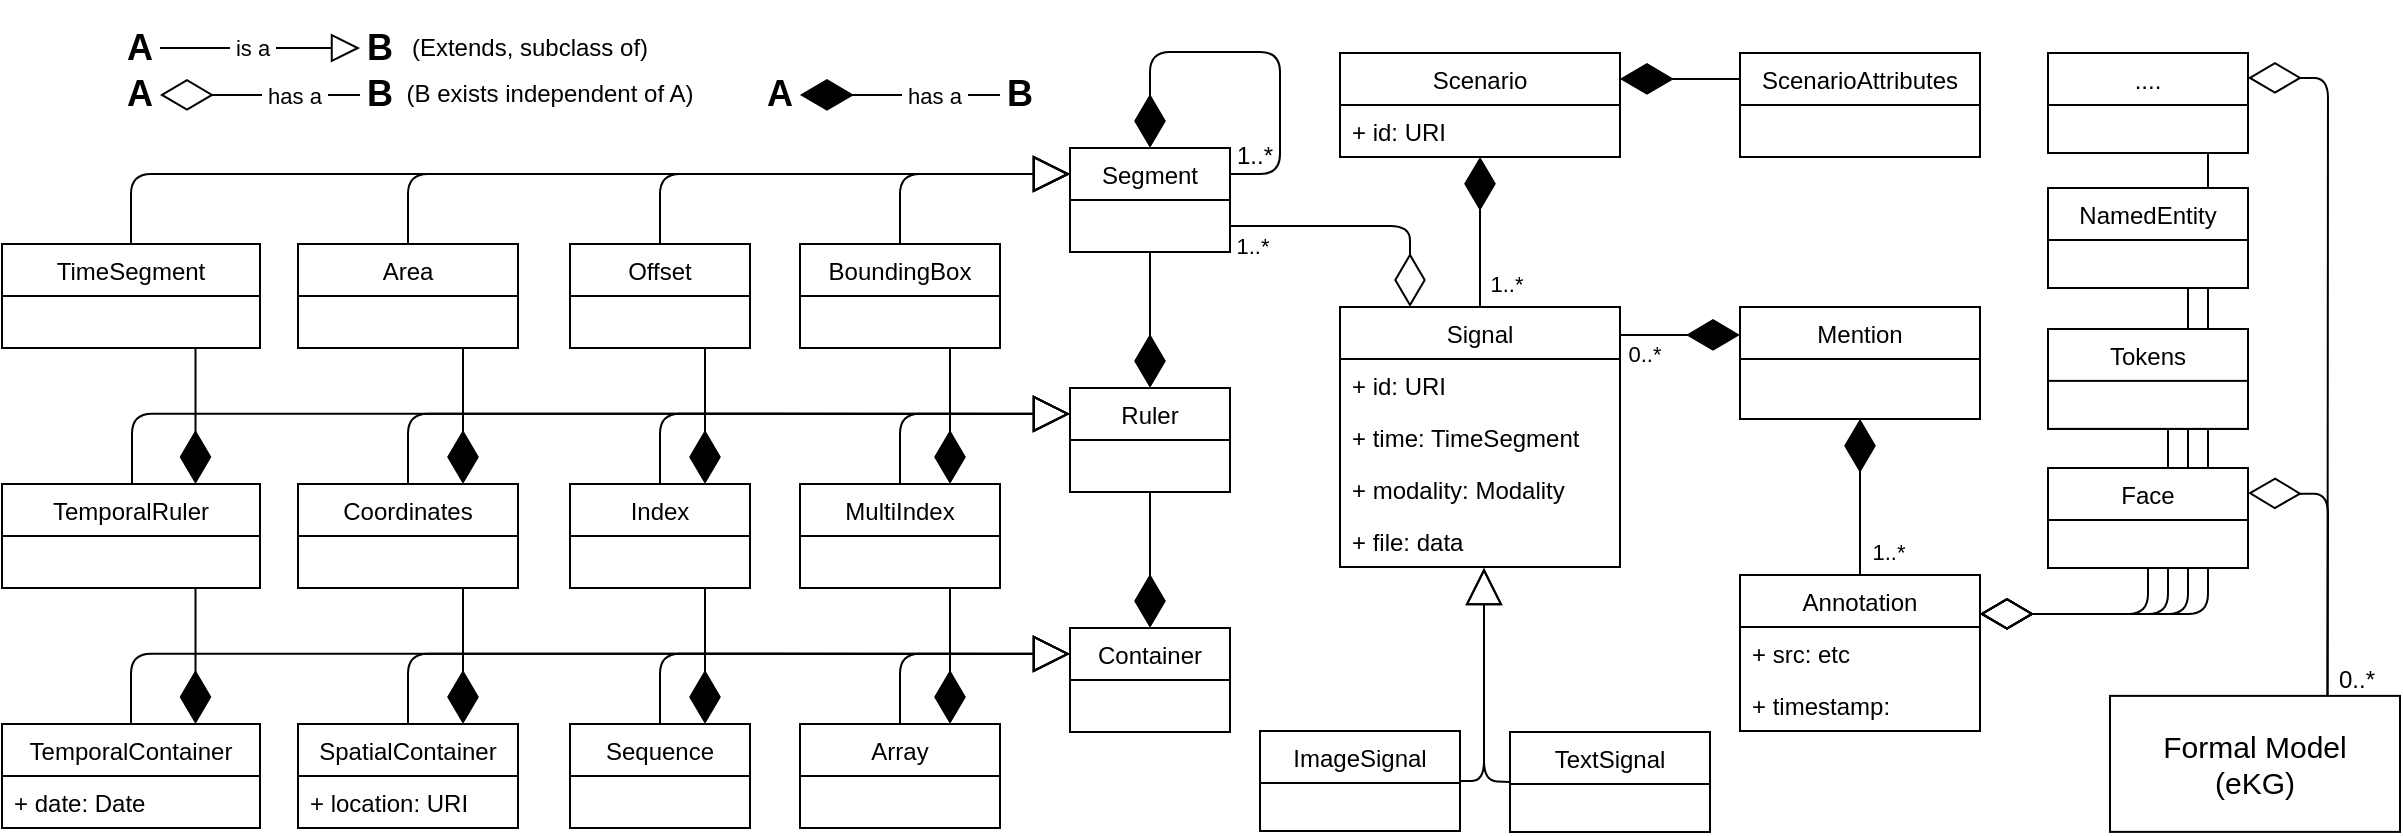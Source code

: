 <mxfile version="14.5.1" type="device"><diagram name="Page-1" id="b5b7bab2-c9e2-2cf4-8b2a-24fd1a2a6d21"><mxGraphModel dx="1379" dy="1943" grid="1" gridSize="10" guides="1" tooltips="1" connect="1" arrows="1" fold="1" page="1" pageScale="1" pageWidth="827" pageHeight="1169" background="#ffffff" math="0" shadow="0"><root><mxCell id="0"/><mxCell id="1" parent="0"/><mxCell id="NdUrf4IOay6MWVJrhGfP-3" value="Formal Model&lt;br&gt;(eKG)" style="rounded=0;whiteSpace=wrap;html=1;verticalAlign=middle;fontSize=15;" parent="1" vertex="1"><mxGeometry x="1225" y="-226.06" width="145" height="68" as="geometry"/></mxCell><mxCell id="1o__DuFbmf7MNs0SQMGY-70" value="Scenario" style="swimlane;fontStyle=0;childLayout=stackLayout;horizontal=1;startSize=26;fillColor=none;horizontalStack=0;resizeParent=1;resizeParentMax=0;resizeLast=0;collapsible=1;marginBottom=0;" parent="1" vertex="1"><mxGeometry x="840" y="-547.56" width="140" height="52" as="geometry"/></mxCell><mxCell id="1o__DuFbmf7MNs0SQMGY-71" value="+ id: URI" style="text;strokeColor=none;fillColor=none;align=left;verticalAlign=top;spacingLeft=4;spacingRight=4;overflow=hidden;rotatable=0;points=[[0,0.5],[1,0.5]];portConstraint=eastwest;" parent="1o__DuFbmf7MNs0SQMGY-70" vertex="1"><mxGeometry y="26" width="140" height="26" as="geometry"/></mxCell><mxCell id="1o__DuFbmf7MNs0SQMGY-81" value="Signal" style="swimlane;fontStyle=0;childLayout=stackLayout;horizontal=1;startSize=26;fillColor=none;horizontalStack=0;resizeParent=1;resizeParentMax=0;resizeLast=0;collapsible=1;marginBottom=0;" parent="1" vertex="1"><mxGeometry x="840" y="-420.56" width="140" height="130" as="geometry"/></mxCell><mxCell id="1o__DuFbmf7MNs0SQMGY-82" value="+ id: URI" style="text;strokeColor=none;fillColor=none;align=left;verticalAlign=top;spacingLeft=4;spacingRight=4;overflow=hidden;rotatable=0;points=[[0,0.5],[1,0.5]];portConstraint=eastwest;" parent="1o__DuFbmf7MNs0SQMGY-81" vertex="1"><mxGeometry y="26" width="140" height="26" as="geometry"/></mxCell><mxCell id="1o__DuFbmf7MNs0SQMGY-83" value="+ time: TimeSegment" style="text;strokeColor=none;fillColor=none;align=left;verticalAlign=top;spacingLeft=4;spacingRight=4;overflow=hidden;rotatable=0;points=[[0,0.5],[1,0.5]];portConstraint=eastwest;" parent="1o__DuFbmf7MNs0SQMGY-81" vertex="1"><mxGeometry y="52" width="140" height="26" as="geometry"/></mxCell><mxCell id="1o__DuFbmf7MNs0SQMGY-126" value="+ modality: Modality" style="text;strokeColor=none;fillColor=none;align=left;verticalAlign=top;spacingLeft=4;spacingRight=4;overflow=hidden;rotatable=0;points=[[0,0.5],[1,0.5]];portConstraint=eastwest;" parent="1o__DuFbmf7MNs0SQMGY-81" vertex="1"><mxGeometry y="78" width="140" height="26" as="geometry"/></mxCell><mxCell id="5_Rlf8383dMf_mq0eheu-124" value="+ file: data" style="text;strokeColor=none;fillColor=none;align=left;verticalAlign=top;spacingLeft=4;spacingRight=4;overflow=hidden;rotatable=0;points=[[0,0.5],[1,0.5]];portConstraint=eastwest;" parent="1o__DuFbmf7MNs0SQMGY-81" vertex="1"><mxGeometry y="104" width="140" height="26" as="geometry"/></mxCell><mxCell id="1o__DuFbmf7MNs0SQMGY-75" value="ScenarioAttributes" style="swimlane;fontStyle=0;childLayout=stackLayout;horizontal=1;startSize=26;fillColor=none;horizontalStack=0;resizeParent=1;resizeParentMax=0;resizeLast=0;collapsible=1;marginBottom=0;" parent="1" vertex="1"><mxGeometry x="1040" y="-547.56" width="120" height="52" as="geometry"/></mxCell><mxCell id="5_Rlf8383dMf_mq0eheu-1" value="" style="endArrow=diamondThin;endFill=1;endSize=24;html=1;exitX=0.75;exitY=1;exitDx=0;exitDy=0;entryX=0.75;entryY=0;entryDx=0;entryDy=0;" parent="1" source="1o__DuFbmf7MNs0SQMGY-24" target="1o__DuFbmf7MNs0SQMGY-23" edge="1"><mxGeometry width="160" relative="1" as="geometry"><mxPoint x="261" y="-142.06" as="sourcePoint"/><mxPoint x="421" y="-142.06" as="targetPoint"/><Array as="points"/></mxGeometry></mxCell><mxCell id="1o__DuFbmf7MNs0SQMGY-9" value="Container" style="swimlane;fontStyle=0;childLayout=stackLayout;horizontal=1;startSize=26;fillColor=none;horizontalStack=0;resizeParent=1;resizeParentMax=0;resizeLast=0;collapsible=1;marginBottom=0;" parent="1" vertex="1"><mxGeometry x="705" y="-260.06" width="80" height="52" as="geometry"/></mxCell><mxCell id="1o__DuFbmf7MNs0SQMGY-23" value="TemporalContainer" style="swimlane;fontStyle=0;childLayout=stackLayout;horizontal=1;startSize=26;fillColor=none;horizontalStack=0;resizeParent=1;resizeParentMax=0;resizeLast=0;collapsible=1;marginBottom=0;" parent="1" vertex="1"><mxGeometry x="171" y="-212.06" width="129" height="52" as="geometry"/></mxCell><mxCell id="5_Rlf8383dMf_mq0eheu-111" value="+ date: Date" style="text;strokeColor=none;fillColor=none;align=left;verticalAlign=top;spacingLeft=4;spacingRight=4;overflow=hidden;rotatable=0;points=[[0,0.5],[1,0.5]];portConstraint=eastwest;" parent="1o__DuFbmf7MNs0SQMGY-23" vertex="1"><mxGeometry y="26" width="129" height="26" as="geometry"/></mxCell><mxCell id="1o__DuFbmf7MNs0SQMGY-36" value="SpatialContainer" style="swimlane;fontStyle=0;childLayout=stackLayout;horizontal=1;startSize=26;fillColor=none;horizontalStack=0;resizeParent=1;resizeParentMax=0;resizeLast=0;collapsible=1;marginBottom=0;" parent="1" vertex="1"><mxGeometry x="319" y="-212.06" width="110" height="52" as="geometry"/></mxCell><mxCell id="5_Rlf8383dMf_mq0eheu-108" value="+ location: URI" style="text;strokeColor=none;fillColor=none;align=left;verticalAlign=top;spacingLeft=4;spacingRight=4;overflow=hidden;rotatable=0;points=[[0,0.5],[1,0.5]];portConstraint=eastwest;" parent="1o__DuFbmf7MNs0SQMGY-36" vertex="1"><mxGeometry y="26" width="110" height="26" as="geometry"/></mxCell><mxCell id="1o__DuFbmf7MNs0SQMGY-47" value="Sequence" style="swimlane;fontStyle=0;childLayout=stackLayout;horizontal=1;startSize=26;fillColor=none;horizontalStack=0;resizeParent=1;resizeParentMax=0;resizeLast=0;collapsible=1;marginBottom=0;" parent="1" vertex="1"><mxGeometry x="455" y="-212.06" width="90" height="52" as="geometry"/></mxCell><mxCell id="1o__DuFbmf7MNs0SQMGY-54" value="Array" style="swimlane;fontStyle=0;childLayout=stackLayout;horizontal=1;startSize=26;fillColor=none;horizontalStack=0;resizeParent=1;resizeParentMax=0;resizeLast=0;collapsible=1;marginBottom=0;" parent="1" vertex="1"><mxGeometry x="570" y="-212.06" width="100" height="52" as="geometry"/></mxCell><mxCell id="1o__DuFbmf7MNs0SQMGY-14" value="Ruler" style="swimlane;fontStyle=0;childLayout=stackLayout;horizontal=1;startSize=26;fillColor=none;horizontalStack=0;resizeParent=1;resizeParentMax=0;resizeLast=0;collapsible=1;marginBottom=0;" parent="1" vertex="1"><mxGeometry x="705" y="-380.06" width="80" height="52" as="geometry"/></mxCell><mxCell id="1o__DuFbmf7MNs0SQMGY-24" value="TemporalRuler" style="swimlane;fontStyle=0;childLayout=stackLayout;horizontal=1;startSize=26;fillColor=none;horizontalStack=0;resizeParent=1;resizeParentMax=0;resizeLast=0;collapsible=1;marginBottom=0;" parent="1" vertex="1"><mxGeometry x="171" y="-332.06" width="129" height="52" as="geometry"/></mxCell><mxCell id="1o__DuFbmf7MNs0SQMGY-42" value="Coordinates" style="swimlane;fontStyle=0;childLayout=stackLayout;horizontal=1;startSize=26;fillColor=none;horizontalStack=0;resizeParent=1;resizeParentMax=0;resizeLast=0;collapsible=1;marginBottom=0;" parent="1" vertex="1"><mxGeometry x="319" y="-332.06" width="110" height="52" as="geometry"/></mxCell><mxCell id="1o__DuFbmf7MNs0SQMGY-49" value="Index" style="swimlane;fontStyle=0;childLayout=stackLayout;horizontal=1;startSize=26;fillColor=none;horizontalStack=0;resizeParent=1;resizeParentMax=0;resizeLast=0;collapsible=1;marginBottom=0;" parent="1" vertex="1"><mxGeometry x="455" y="-332.06" width="90" height="52" as="geometry"/></mxCell><mxCell id="1o__DuFbmf7MNs0SQMGY-56" value="MultiIndex" style="swimlane;fontStyle=0;childLayout=stackLayout;horizontal=1;startSize=26;fillColor=none;horizontalStack=0;resizeParent=1;resizeParentMax=0;resizeLast=0;collapsible=1;marginBottom=0;" parent="1" vertex="1"><mxGeometry x="570" y="-332.06" width="100" height="52" as="geometry"/></mxCell><mxCell id="1o__DuFbmf7MNs0SQMGY-17" value="Segment" style="swimlane;fontStyle=0;childLayout=stackLayout;horizontal=1;startSize=26;fillColor=none;horizontalStack=0;resizeParent=1;resizeParentMax=0;resizeLast=0;collapsible=1;marginBottom=0;" parent="1" vertex="1"><mxGeometry x="705" y="-500" width="80" height="52" as="geometry"/></mxCell><mxCell id="1o__DuFbmf7MNs0SQMGY-25" value="TimeSegment" style="swimlane;fontStyle=0;childLayout=stackLayout;horizontal=1;startSize=26;fillColor=none;horizontalStack=0;resizeParent=1;resizeParentMax=0;resizeLast=0;collapsible=1;marginBottom=0;" parent="1" vertex="1"><mxGeometry x="171" y="-452" width="129" height="52" as="geometry"/></mxCell><mxCell id="1o__DuFbmf7MNs0SQMGY-39" value="Area" style="swimlane;fontStyle=0;childLayout=stackLayout;horizontal=1;startSize=26;fillColor=none;horizontalStack=0;resizeParent=1;resizeParentMax=0;resizeLast=0;collapsible=1;marginBottom=0;" parent="1" vertex="1"><mxGeometry x="319" y="-452" width="110" height="52" as="geometry"/></mxCell><mxCell id="1o__DuFbmf7MNs0SQMGY-48" value="Offset" style="swimlane;fontStyle=0;childLayout=stackLayout;horizontal=1;startSize=26;fillColor=none;horizontalStack=0;resizeParent=1;resizeParentMax=0;resizeLast=0;collapsible=1;marginBottom=0;" parent="1" vertex="1"><mxGeometry x="455" y="-452" width="90" height="52" as="geometry"/></mxCell><mxCell id="1o__DuFbmf7MNs0SQMGY-55" value="BoundingBox" style="swimlane;fontStyle=0;childLayout=stackLayout;horizontal=1;startSize=26;fillColor=none;horizontalStack=0;resizeParent=1;resizeParentMax=0;resizeLast=0;collapsible=1;marginBottom=0;" parent="1" vertex="1"><mxGeometry x="570" y="-452" width="100" height="52" as="geometry"/></mxCell><mxCell id="5_Rlf8383dMf_mq0eheu-3" value="" style="endArrow=diamondThin;endFill=1;endSize=24;html=1;exitX=0.5;exitY=1;exitDx=0;exitDy=0;entryX=0.5;entryY=0;entryDx=0;entryDy=0;" parent="1" source="1o__DuFbmf7MNs0SQMGY-14" target="1o__DuFbmf7MNs0SQMGY-9" edge="1"><mxGeometry width="160" relative="1" as="geometry"><mxPoint x="1275" y="-198" as="sourcePoint"/><mxPoint x="1435" y="-198" as="targetPoint"/></mxGeometry></mxCell><mxCell id="5_Rlf8383dMf_mq0eheu-4" value="" style="endArrow=diamondThin;endFill=1;endSize=24;html=1;entryX=0.5;entryY=0;entryDx=0;entryDy=0;exitX=0.5;exitY=1;exitDx=0;exitDy=0;" parent="1" target="1o__DuFbmf7MNs0SQMGY-14" edge="1" source="1o__DuFbmf7MNs0SQMGY-17"><mxGeometry width="160" relative="1" as="geometry"><mxPoint x="774" y="-448" as="sourcePoint"/><mxPoint x="773.82" y="-380.06" as="targetPoint"/></mxGeometry></mxCell><mxCell id="5_Rlf8383dMf_mq0eheu-5" value="" style="endArrow=diamondThin;endFill=1;endSize=24;html=1;entryX=0.5;entryY=0;entryDx=0;entryDy=0;exitX=1;exitY=0.25;exitDx=0;exitDy=0;" parent="1" source="1o__DuFbmf7MNs0SQMGY-17" target="1o__DuFbmf7MNs0SQMGY-17" edge="1"><mxGeometry width="160" relative="1" as="geometry"><mxPoint x="765.0" y="-567.94" as="sourcePoint"/><mxPoint x="766" y="-500" as="targetPoint"/><Array as="points"><mxPoint x="810" y="-487"/><mxPoint x="810" y="-548"/><mxPoint x="745" y="-548"/></Array></mxGeometry></mxCell><mxCell id="5_Rlf8383dMf_mq0eheu-6" value="" style="endArrow=diamondThin;endFill=1;endSize=24;html=1;exitX=0;exitY=0.25;exitDx=0;exitDy=0;entryX=1;entryY=0.25;entryDx=0;entryDy=0;" parent="1" source="1o__DuFbmf7MNs0SQMGY-75" target="1o__DuFbmf7MNs0SQMGY-70" edge="1"><mxGeometry width="160" relative="1" as="geometry"><mxPoint x="1025" y="-521.56" as="sourcePoint"/><mxPoint x="1205" y="-470.1" as="targetPoint"/></mxGeometry></mxCell><mxCell id="5_Rlf8383dMf_mq0eheu-7" value="" style="endArrow=diamondThin;endFill=1;endSize=24;html=1;exitX=0.75;exitY=1;exitDx=0;exitDy=0;entryX=0.75;entryY=0;entryDx=0;entryDy=0;" parent="1" edge="1" target="1o__DuFbmf7MNs0SQMGY-36" source="1o__DuFbmf7MNs0SQMGY-42"><mxGeometry width="160" relative="1" as="geometry"><mxPoint x="429.0" y="-280.06" as="sourcePoint"/><mxPoint x="429.0" y="-212.06" as="targetPoint"/><Array as="points"/></mxGeometry></mxCell><mxCell id="5_Rlf8383dMf_mq0eheu-8" value="" style="endArrow=diamondThin;endFill=1;endSize=24;html=1;exitX=0.75;exitY=1;exitDx=0;exitDy=0;entryX=0.75;entryY=0;entryDx=0;entryDy=0;" parent="1" edge="1" target="1o__DuFbmf7MNs0SQMGY-47" source="1o__DuFbmf7MNs0SQMGY-49"><mxGeometry width="160" relative="1" as="geometry"><mxPoint x="565.0" y="-280.06" as="sourcePoint"/><mxPoint x="565.0" y="-212.06" as="targetPoint"/><Array as="points"/></mxGeometry></mxCell><mxCell id="5_Rlf8383dMf_mq0eheu-9" value="" style="endArrow=diamondThin;endFill=1;endSize=24;html=1;exitX=0.75;exitY=1;exitDx=0;exitDy=0;entryX=0.75;entryY=0;entryDx=0;entryDy=0;" parent="1" edge="1" target="1o__DuFbmf7MNs0SQMGY-54" source="1o__DuFbmf7MNs0SQMGY-56"><mxGeometry width="160" relative="1" as="geometry"><mxPoint x="680.0" y="-279.06" as="sourcePoint"/><mxPoint x="680.0" y="-211.06" as="targetPoint"/><Array as="points"/></mxGeometry></mxCell><mxCell id="5_Rlf8383dMf_mq0eheu-10" value="" style="endArrow=diamondThin;endFill=1;endSize=24;html=1;exitX=0.75;exitY=1;exitDx=0;exitDy=0;entryX=0.75;entryY=0;entryDx=0;entryDy=0;" parent="1" source="1o__DuFbmf7MNs0SQMGY-25" target="1o__DuFbmf7MNs0SQMGY-24" edge="1"><mxGeometry width="160" relative="1" as="geometry"><mxPoint x="301" y="-380" as="sourcePoint"/><mxPoint x="321" y="-380" as="targetPoint"/><Array as="points"/></mxGeometry></mxCell><mxCell id="5_Rlf8383dMf_mq0eheu-11" value="" style="endArrow=diamondThin;endFill=1;endSize=24;html=1;exitX=0.75;exitY=1;exitDx=0;exitDy=0;entryX=0.75;entryY=0;entryDx=0;entryDy=0;" parent="1" edge="1" target="1o__DuFbmf7MNs0SQMGY-42" source="1o__DuFbmf7MNs0SQMGY-39"><mxGeometry width="160" relative="1" as="geometry"><mxPoint x="429.0" y="-400.03" as="sourcePoint"/><mxPoint x="429.0" y="-332.09" as="targetPoint"/><Array as="points"/></mxGeometry></mxCell><mxCell id="5_Rlf8383dMf_mq0eheu-12" value="" style="endArrow=diamondThin;endFill=1;endSize=24;html=1;exitX=0.75;exitY=1;exitDx=0;exitDy=0;entryX=0.75;entryY=0;entryDx=0;entryDy=0;" parent="1" edge="1" target="1o__DuFbmf7MNs0SQMGY-49" source="1o__DuFbmf7MNs0SQMGY-48"><mxGeometry width="160" relative="1" as="geometry"><mxPoint x="565.0" y="-400" as="sourcePoint"/><mxPoint x="565.0" y="-332.06" as="targetPoint"/><Array as="points"/></mxGeometry></mxCell><mxCell id="5_Rlf8383dMf_mq0eheu-13" value="" style="endArrow=diamondThin;endFill=1;endSize=24;html=1;exitX=0.75;exitY=1;exitDx=0;exitDy=0;entryX=0.75;entryY=0;entryDx=0;entryDy=0;" parent="1" edge="1" target="1o__DuFbmf7MNs0SQMGY-56" source="1o__DuFbmf7MNs0SQMGY-55"><mxGeometry width="160" relative="1" as="geometry"><mxPoint x="680.0" y="-400.03" as="sourcePoint"/><mxPoint x="680.0" y="-332.09" as="targetPoint"/><Array as="points"/></mxGeometry></mxCell><mxCell id="5_Rlf8383dMf_mq0eheu-14" value="" style="endArrow=diamondThin;endFill=1;endSize=24;html=1;exitX=0.5;exitY=0;exitDx=0;exitDy=0;" parent="1" source="1o__DuFbmf7MNs0SQMGY-81" target="1o__DuFbmf7MNs0SQMGY-71" edge="1"><mxGeometry width="160" relative="1" as="geometry"><mxPoint x="1140" y="-527.56" as="sourcePoint"/><mxPoint x="942" y="-490" as="targetPoint"/></mxGeometry></mxCell><mxCell id="5_Rlf8383dMf_mq0eheu-127" value="1..*" style="edgeLabel;html=1;align=center;verticalAlign=middle;resizable=0;points=[];" parent="5_Rlf8383dMf_mq0eheu-14" vertex="1" connectable="0"><mxGeometry x="0.049" y="-2" relative="1" as="geometry"><mxPoint x="11.0" y="27.38" as="offset"/></mxGeometry></mxCell><mxCell id="5_Rlf8383dMf_mq0eheu-16" value="" style="endArrow=diamondThin;endFill=1;endSize=24;html=1;exitX=0.999;exitY=0.108;exitDx=0;exitDy=0;entryX=0;entryY=0.25;entryDx=0;entryDy=0;exitPerimeter=0;" parent="1" edge="1" target="1dBUzvK3cSzvTrbAuVFN-1" source="1o__DuFbmf7MNs0SQMGY-81"><mxGeometry width="160" relative="1" as="geometry"><mxPoint x="1255" y="-361.0" as="sourcePoint"/><mxPoint x="1395" y="-360.0" as="targetPoint"/></mxGeometry></mxCell><mxCell id="1dBUzvK3cSzvTrbAuVFN-1" value="Mention" style="swimlane;fontStyle=0;childLayout=stackLayout;horizontal=1;startSize=26;fillColor=none;horizontalStack=0;resizeParent=1;resizeParentMax=0;resizeLast=0;collapsible=1;marginBottom=0;" parent="1" vertex="1"><mxGeometry x="1040" y="-420.56" width="120" height="56" as="geometry"/></mxCell><mxCell id="5_Rlf8383dMf_mq0eheu-31" value="" style="endArrow=block;endSize=16;endFill=0;html=1;entryX=0;entryY=0.25;entryDx=0;entryDy=0;exitX=0.5;exitY=0;exitDx=0;exitDy=0;edgeStyle=orthogonalEdgeStyle;" parent="1" source="1o__DuFbmf7MNs0SQMGY-25" target="1o__DuFbmf7MNs0SQMGY-17" edge="1"><mxGeometry width="160" relative="1" as="geometry"><mxPoint x="620" y="-170" as="sourcePoint"/><mxPoint x="780" y="-170" as="targetPoint"/></mxGeometry></mxCell><mxCell id="5_Rlf8383dMf_mq0eheu-56" value="" style="endArrow=block;endSize=16;endFill=0;html=1;entryX=0;entryY=0.25;entryDx=0;entryDy=0;edgeStyle=orthogonalEdgeStyle;" parent="1" target="1o__DuFbmf7MNs0SQMGY-14" edge="1"><mxGeometry width="160" relative="1" as="geometry"><mxPoint x="236" y="-332" as="sourcePoint"/><mxPoint x="200" y="-359.12" as="targetPoint"/><Array as="points"><mxPoint x="236" y="-367"/></Array></mxGeometry></mxCell><mxCell id="5_Rlf8383dMf_mq0eheu-69" value="" style="endArrow=block;endSize=16;endFill=0;html=1;entryX=0;entryY=0.25;entryDx=0;entryDy=0;exitX=0.5;exitY=0;exitDx=0;exitDy=0;edgeStyle=orthogonalEdgeStyle;" parent="1" source="1o__DuFbmf7MNs0SQMGY-23" target="1o__DuFbmf7MNs0SQMGY-9" edge="1"><mxGeometry width="160" relative="1" as="geometry"><mxPoint x="330" y="-212.12" as="sourcePoint"/><mxPoint x="200" y="-239.12" as="targetPoint"/><Array as="points"><mxPoint x="236" y="-247"/></Array></mxGeometry></mxCell><mxCell id="5_Rlf8383dMf_mq0eheu-118" value="" style="endArrow=block;endSize=16;endFill=0;html=1;exitX=0;exitY=0.5;exitDx=0;exitDy=0;" parent="1" source="5_Rlf8383dMf_mq0eheu-121" edge="1"><mxGeometry x="-0.446" width="160" relative="1" as="geometry"><mxPoint x="637" y="28.44" as="sourcePoint"/><mxPoint x="912" y="-290" as="targetPoint"/><Array as="points"><mxPoint x="912" y="-183.56"/></Array><mxPoint as="offset"/></mxGeometry></mxCell><mxCell id="SIZLluvGNe_J5PbNdw_6-6" value="" style="endArrow=diamondThin;endFill=0;endSize=24;html=1;entryX=1;entryY=0.25;entryDx=0;entryDy=0;exitX=0.5;exitY=1;exitDx=0;exitDy=0;" parent="1" target="SYYo5l4UoztMcmKGnVSH-9" edge="1" source="1o__DuFbmf7MNs0SQMGY-99"><mxGeometry width="160" relative="1" as="geometry"><mxPoint x="1511" y="-357.56" as="sourcePoint"/><mxPoint x="980" y="-270.56" as="targetPoint"/><Array as="points"><mxPoint x="1244" y="-267"/></Array></mxGeometry></mxCell><mxCell id="SIZLluvGNe_J5PbNdw_6-7" value="0..*" style="text;html=1;align=center;verticalAlign=middle;resizable=0;points=[];autosize=1;" parent="1" vertex="1"><mxGeometry x="1333" y="-244.06" width="30" height="20" as="geometry"/></mxCell><mxCell id="5EnP2KNYgK5NI_PINmQ--5" value="" style="endArrow=block;endSize=16;endFill=0;html=1;entryX=0;entryY=0.25;entryDx=0;entryDy=0;exitX=0.5;exitY=0;exitDx=0;exitDy=0;edgeStyle=orthogonalEdgeStyle;" parent="1" source="1o__DuFbmf7MNs0SQMGY-55" target="1o__DuFbmf7MNs0SQMGY-17" edge="1"><mxGeometry width="160" relative="1" as="geometry"><mxPoint x="620" y="-170" as="sourcePoint"/><mxPoint x="780" y="-170" as="targetPoint"/></mxGeometry></mxCell><mxCell id="5EnP2KNYgK5NI_PINmQ--6" value="" style="endArrow=block;endSize=16;endFill=0;html=1;exitX=0.5;exitY=0;exitDx=0;exitDy=0;edgeStyle=orthogonalEdgeStyle;entryX=0;entryY=0.25;entryDx=0;entryDy=0;" parent="1" source="1o__DuFbmf7MNs0SQMGY-39" target="1o__DuFbmf7MNs0SQMGY-17" edge="1"><mxGeometry width="160" relative="1" as="geometry"><mxPoint x="620" y="-170" as="sourcePoint"/><mxPoint x="700" y="-470" as="targetPoint"/></mxGeometry></mxCell><mxCell id="5EnP2KNYgK5NI_PINmQ--7" value="" style="endArrow=block;endSize=16;endFill=0;html=1;entryX=0;entryY=0.25;entryDx=0;entryDy=0;exitX=0.5;exitY=0;exitDx=0;exitDy=0;edgeStyle=orthogonalEdgeStyle;" parent="1" source="1o__DuFbmf7MNs0SQMGY-48" target="1o__DuFbmf7MNs0SQMGY-17" edge="1"><mxGeometry width="160" relative="1" as="geometry"><mxPoint x="620" y="-170" as="sourcePoint"/><mxPoint x="780" y="-170" as="targetPoint"/></mxGeometry></mxCell><mxCell id="5_Rlf8383dMf_mq0eheu-18" value="...." style="swimlane;fontStyle=0;childLayout=stackLayout;horizontal=1;startSize=26;fillColor=none;horizontalStack=0;resizeParent=1;resizeParentMax=0;resizeLast=0;collapsible=1;marginBottom=0;" parent="1" vertex="1"><mxGeometry x="1194" y="-547.56" width="100" height="50" as="geometry"/></mxCell><mxCell id="5_Rlf8383dMf_mq0eheu-120" value="ImageSignal" style="swimlane;fontStyle=0;childLayout=stackLayout;horizontal=1;startSize=26;fillColor=none;horizontalStack=0;resizeParent=1;resizeParentMax=0;resizeLast=0;collapsible=1;marginBottom=0;" parent="1" vertex="1"><mxGeometry x="800" y="-208.56" width="100" height="50" as="geometry"/></mxCell><mxCell id="5_Rlf8383dMf_mq0eheu-121" value="TextSignal" style="swimlane;fontStyle=0;childLayout=stackLayout;horizontal=1;startSize=26;fillColor=none;horizontalStack=0;resizeParent=1;resizeParentMax=0;resizeLast=0;collapsible=1;marginBottom=0;" parent="1" vertex="1"><mxGeometry x="925" y="-208.06" width="100" height="50" as="geometry"/></mxCell><mxCell id="SYYo5l4UoztMcmKGnVSH-9" value="Annotation" style="swimlane;fontStyle=0;childLayout=stackLayout;horizontal=1;startSize=26;fillColor=none;horizontalStack=0;resizeParent=1;resizeParentMax=0;resizeLast=0;collapsible=1;marginBottom=0;" parent="1" vertex="1"><mxGeometry x="1040" y="-286.56" width="120" height="78" as="geometry"/></mxCell><mxCell id="SYYo5l4UoztMcmKGnVSH-12" value="+ src: etc" style="text;strokeColor=none;fillColor=none;align=left;verticalAlign=top;spacingLeft=4;spacingRight=4;overflow=hidden;rotatable=0;points=[[0,0.5],[1,0.5]];portConstraint=eastwest;" parent="SYYo5l4UoztMcmKGnVSH-9" vertex="1"><mxGeometry y="26" width="120" height="26" as="geometry"/></mxCell><mxCell id="SYYo5l4UoztMcmKGnVSH-13" value="+ timestamp: " style="text;strokeColor=none;fillColor=none;align=left;verticalAlign=top;spacingLeft=4;spacingRight=4;overflow=hidden;rotatable=0;points=[[0,0.5],[1,0.5]];portConstraint=eastwest;" parent="SYYo5l4UoztMcmKGnVSH-9" vertex="1"><mxGeometry y="52" width="120" height="26" as="geometry"/></mxCell><mxCell id="SYYo5l4UoztMcmKGnVSH-14" value="1..*" style="text;html=1;align=center;verticalAlign=middle;resizable=0;points=[];autosize=1;" parent="1" vertex="1"><mxGeometry x="782" y="-506" width="30" height="20" as="geometry"/></mxCell><mxCell id="nQ-gloA4rbw_4V5njKpt-19" value="" style="endArrow=block;endSize=16;endFill=0;html=1;entryX=0;entryY=0.25;entryDx=0;entryDy=0;edgeStyle=orthogonalEdgeStyle;exitX=0.5;exitY=0;exitDx=0;exitDy=0;" edge="1" parent="1" source="1o__DuFbmf7MNs0SQMGY-42" target="1o__DuFbmf7MNs0SQMGY-14"><mxGeometry width="160" relative="1" as="geometry"><mxPoint x="260" y="-310.06" as="sourcePoint"/><mxPoint x="729" y="-345.12" as="targetPoint"/><Array as="points"><mxPoint x="374" y="-367"/></Array></mxGeometry></mxCell><mxCell id="nQ-gloA4rbw_4V5njKpt-20" value="" style="endArrow=block;endSize=16;endFill=0;html=1;entryX=0;entryY=0.25;entryDx=0;entryDy=0;edgeStyle=orthogonalEdgeStyle;exitX=0.5;exitY=0;exitDx=0;exitDy=0;" edge="1" parent="1" source="1o__DuFbmf7MNs0SQMGY-49" target="1o__DuFbmf7MNs0SQMGY-14"><mxGeometry width="160" relative="1" as="geometry"><mxPoint x="256" y="-312" as="sourcePoint"/><mxPoint x="725" y="-347.06" as="targetPoint"/><Array as="points"><mxPoint x="500" y="-367"/></Array></mxGeometry></mxCell><mxCell id="nQ-gloA4rbw_4V5njKpt-21" value="" style="endArrow=block;endSize=16;endFill=0;html=1;entryX=0;entryY=0.25;entryDx=0;entryDy=0;edgeStyle=orthogonalEdgeStyle;exitX=0.5;exitY=0;exitDx=0;exitDy=0;" edge="1" parent="1" source="1o__DuFbmf7MNs0SQMGY-56" target="1o__DuFbmf7MNs0SQMGY-14"><mxGeometry width="160" relative="1" as="geometry"><mxPoint x="266" y="-302" as="sourcePoint"/><mxPoint x="735" y="-337.06" as="targetPoint"/><Array as="points"><mxPoint x="620" y="-367"/></Array></mxGeometry></mxCell><mxCell id="nQ-gloA4rbw_4V5njKpt-22" value="" style="endArrow=block;endSize=16;endFill=0;html=1;entryX=0;entryY=0.25;entryDx=0;entryDy=0;exitX=0.5;exitY=0;exitDx=0;exitDy=0;edgeStyle=orthogonalEdgeStyle;" edge="1" parent="1" source="1o__DuFbmf7MNs0SQMGY-36" target="1o__DuFbmf7MNs0SQMGY-9"><mxGeometry width="160" relative="1" as="geometry"><mxPoint x="245.5" y="-202.06" as="sourcePoint"/><mxPoint x="715" y="-237.06" as="targetPoint"/><Array as="points"><mxPoint x="374" y="-247"/></Array></mxGeometry></mxCell><mxCell id="nQ-gloA4rbw_4V5njKpt-23" value="" style="endArrow=block;endSize=16;endFill=0;html=1;exitX=0.5;exitY=0;exitDx=0;exitDy=0;edgeStyle=orthogonalEdgeStyle;entryX=0;entryY=0.25;entryDx=0;entryDy=0;" edge="1" parent="1" source="1o__DuFbmf7MNs0SQMGY-47" target="1o__DuFbmf7MNs0SQMGY-9"><mxGeometry width="160" relative="1" as="geometry"><mxPoint x="255.5" y="-192.06" as="sourcePoint"/><mxPoint x="710" y="-240" as="targetPoint"/><Array as="points"><mxPoint x="500" y="-247"/></Array></mxGeometry></mxCell><mxCell id="nQ-gloA4rbw_4V5njKpt-24" value="" style="endArrow=block;endSize=16;endFill=0;html=1;exitX=0.5;exitY=0;exitDx=0;exitDy=0;edgeStyle=orthogonalEdgeStyle;entryX=0;entryY=0.25;entryDx=0;entryDy=0;" edge="1" parent="1" source="1o__DuFbmf7MNs0SQMGY-54" target="1o__DuFbmf7MNs0SQMGY-9"><mxGeometry width="160" relative="1" as="geometry"><mxPoint x="510" y="-202.06" as="sourcePoint"/><mxPoint x="715" y="-237.06" as="targetPoint"/><Array as="points"><mxPoint x="620" y="-247"/></Array></mxGeometry></mxCell><mxCell id="nQ-gloA4rbw_4V5njKpt-26" value="1..*" style="edgeLabel;html=1;align=center;verticalAlign=middle;resizable=0;points=[];" vertex="1" connectable="0" parent="1"><mxGeometry x="983" y="-403.004" as="geometry"><mxPoint x="-187" y="-48" as="offset"/></mxGeometry></mxCell><mxCell id="nQ-gloA4rbw_4V5njKpt-27" value="" style="endArrow=block;endSize=16;endFill=0;html=1;exitX=1;exitY=0.5;exitDx=0;exitDy=0;" edge="1" parent="1" source="5_Rlf8383dMf_mq0eheu-120"><mxGeometry x="-0.446" width="160" relative="1" as="geometry"><mxPoint x="950" y="-183.56" as="sourcePoint"/><mxPoint x="912" y="-290" as="targetPoint"/><Array as="points"><mxPoint x="912" y="-183.56"/></Array><mxPoint as="offset"/></mxGeometry></mxCell><mxCell id="nQ-gloA4rbw_4V5njKpt-28" value="0..*" style="edgeLabel;html=1;align=center;verticalAlign=middle;resizable=0;points=[];" vertex="1" connectable="0" parent="1"><mxGeometry x="937" y="-430.004" as="geometry"><mxPoint x="55" y="33" as="offset"/></mxGeometry></mxCell><mxCell id="nQ-gloA4rbw_4V5njKpt-29" value="1..*" style="edgeLabel;html=1;align=center;verticalAlign=middle;resizable=0;points=[];" vertex="1" connectable="0" parent="1"><mxGeometry x="926" y="-398.004" as="geometry"><mxPoint x="188" y="100" as="offset"/></mxGeometry></mxCell><mxCell id="nQ-gloA4rbw_4V5njKpt-30" value="" style="endArrow=diamondThin;endFill=0;endSize=24;html=1;entryX=1;entryY=0.25;entryDx=0;entryDy=0;exitX=0.75;exitY=0;exitDx=0;exitDy=0;" edge="1" parent="1" source="NdUrf4IOay6MWVJrhGfP-3" target="1o__DuFbmf7MNs0SQMGY-99"><mxGeometry width="160" relative="1" as="geometry"><mxPoint x="1254" y="-280" as="sourcePoint"/><mxPoint x="1174" y="-237.56" as="targetPoint"/><Array as="points"><mxPoint x="1334" y="-327"/></Array></mxGeometry></mxCell><mxCell id="nQ-gloA4rbw_4V5njKpt-31" value="" style="endArrow=diamondThin;endFill=0;endSize=24;html=1;entryX=1;entryY=0.25;entryDx=0;entryDy=0;exitX=0.75;exitY=0;exitDx=0;exitDy=0;" edge="1" parent="1" source="NdUrf4IOay6MWVJrhGfP-3" target="5_Rlf8383dMf_mq0eheu-18"><mxGeometry width="160" relative="1" as="geometry"><mxPoint x="1344" y="-230" as="sourcePoint"/><mxPoint x="1304" y="-305" as="targetPoint"/><Array as="points"><mxPoint x="1334" y="-535"/></Array></mxGeometry></mxCell><mxCell id="nQ-gloA4rbw_4V5njKpt-33" value="" style="endArrow=diamondThin;endFill=0;endSize=24;html=1;exitX=0;exitY=0.5;exitDx=0;exitDy=0;entryX=1;entryY=0.5;entryDx=0;entryDy=0;" edge="1" parent="1" source="nQ-gloA4rbw_4V5njKpt-36" target="nQ-gloA4rbw_4V5njKpt-35"><mxGeometry width="160" relative="1" as="geometry"><mxPoint x="310" y="-528.56" as="sourcePoint"/><mxPoint x="250" y="-528.56" as="targetPoint"/></mxGeometry></mxCell><mxCell id="nQ-gloA4rbw_4V5njKpt-34" value="&amp;nbsp;has a&amp;nbsp;" style="edgeLabel;html=1;align=center;verticalAlign=middle;resizable=0;points=[];" vertex="1" connectable="0" parent="nQ-gloA4rbw_4V5njKpt-33"><mxGeometry x="-0.42" y="1" relative="1" as="geometry"><mxPoint x="-4.12" y="-1" as="offset"/></mxGeometry></mxCell><mxCell id="nQ-gloA4rbw_4V5njKpt-35" value="&lt;b&gt;&lt;font style=&quot;font-size: 18px&quot;&gt;A&lt;/font&gt;&lt;/b&gt;" style="text;html=1;strokeColor=none;fillColor=none;align=center;verticalAlign=middle;whiteSpace=wrap;rounded=0;" vertex="1" parent="1"><mxGeometry x="230" y="-536.56" width="20" height="20" as="geometry"/></mxCell><mxCell id="nQ-gloA4rbw_4V5njKpt-36" value="&lt;b&gt;&lt;font style=&quot;font-size: 18px&quot;&gt;B&lt;/font&gt;&lt;/b&gt;" style="text;html=1;strokeColor=none;fillColor=none;align=center;verticalAlign=middle;whiteSpace=wrap;rounded=0;" vertex="1" parent="1"><mxGeometry x="350" y="-536.56" width="20" height="20" as="geometry"/></mxCell><mxCell id="nQ-gloA4rbw_4V5njKpt-37" value="" style="endArrow=diamondThin;endFill=1;endSize=24;html=1;exitX=0;exitY=0.5;exitDx=0;exitDy=0;entryX=1;entryY=0.5;entryDx=0;entryDy=0;" edge="1" parent="1" source="nQ-gloA4rbw_4V5njKpt-40" target="nQ-gloA4rbw_4V5njKpt-39"><mxGeometry width="160" relative="1" as="geometry"><mxPoint x="630" y="-528.56" as="sourcePoint"/><mxPoint x="570" y="-528.56" as="targetPoint"/></mxGeometry></mxCell><mxCell id="nQ-gloA4rbw_4V5njKpt-38" value="&amp;nbsp;has a&amp;nbsp;" style="edgeLabel;html=1;align=center;verticalAlign=middle;resizable=0;points=[];" vertex="1" connectable="0" parent="nQ-gloA4rbw_4V5njKpt-37"><mxGeometry x="-0.42" y="1" relative="1" as="geometry"><mxPoint x="-4.12" y="-1" as="offset"/></mxGeometry></mxCell><mxCell id="nQ-gloA4rbw_4V5njKpt-39" value="&lt;b&gt;&lt;font style=&quot;font-size: 18px&quot;&gt;A&lt;/font&gt;&lt;/b&gt;" style="text;html=1;strokeColor=none;fillColor=none;align=center;verticalAlign=middle;whiteSpace=wrap;rounded=0;" vertex="1" parent="1"><mxGeometry x="550" y="-536.56" width="20" height="20" as="geometry"/></mxCell><mxCell id="nQ-gloA4rbw_4V5njKpt-40" value="&lt;b&gt;&lt;font style=&quot;font-size: 18px&quot;&gt;B&lt;/font&gt;&lt;/b&gt;" style="text;html=1;strokeColor=none;fillColor=none;align=center;verticalAlign=middle;whiteSpace=wrap;rounded=0;" vertex="1" parent="1"><mxGeometry x="670" y="-536.56" width="20" height="20" as="geometry"/></mxCell><mxCell id="nQ-gloA4rbw_4V5njKpt-41" value="" style="endArrow=block;endFill=0;endSize=12;html=1;" edge="1" parent="1"><mxGeometry width="160" relative="1" as="geometry"><mxPoint x="250" y="-550" as="sourcePoint"/><mxPoint x="350" y="-550" as="targetPoint"/></mxGeometry></mxCell><mxCell id="nQ-gloA4rbw_4V5njKpt-42" value="&amp;nbsp;is a&amp;nbsp;" style="edgeLabel;html=1;align=center;verticalAlign=middle;resizable=0;points=[];" vertex="1" connectable="0" parent="nQ-gloA4rbw_4V5njKpt-41"><mxGeometry x="-0.076" relative="1" as="geometry"><mxPoint as="offset"/></mxGeometry></mxCell><mxCell id="nQ-gloA4rbw_4V5njKpt-43" value="&lt;b&gt;&lt;font style=&quot;font-size: 18px&quot;&gt;A&lt;/font&gt;&lt;/b&gt;" style="text;html=1;strokeColor=none;fillColor=none;align=center;verticalAlign=middle;whiteSpace=wrap;rounded=0;" vertex="1" parent="1"><mxGeometry x="230" y="-560" width="20" height="20" as="geometry"/></mxCell><mxCell id="nQ-gloA4rbw_4V5njKpt-44" value="&lt;b&gt;&lt;font style=&quot;font-size: 18px&quot;&gt;B&lt;/font&gt;&lt;/b&gt;" style="text;html=1;strokeColor=none;fillColor=none;align=center;verticalAlign=middle;whiteSpace=wrap;rounded=0;" vertex="1" parent="1"><mxGeometry x="350" y="-560" width="20" height="20" as="geometry"/></mxCell><mxCell id="nQ-gloA4rbw_4V5njKpt-45" value="(B exists independent of A)" style="text;html=1;strokeColor=none;fillColor=none;align=center;verticalAlign=middle;whiteSpace=wrap;rounded=0;" vertex="1" parent="1"><mxGeometry x="370" y="-536.56" width="150" height="20" as="geometry"/></mxCell><mxCell id="nQ-gloA4rbw_4V5njKpt-46" value="(Extends, subclass of)" style="text;html=1;strokeColor=none;fillColor=none;align=center;verticalAlign=middle;whiteSpace=wrap;rounded=0;" vertex="1" parent="1"><mxGeometry x="370" y="-560" width="130" height="20" as="geometry"/></mxCell><mxCell id="nQ-gloA4rbw_4V5njKpt-50" value="" style="endArrow=diamondThin;endFill=0;endSize=24;html=1;entryX=1;entryY=0.25;entryDx=0;entryDy=0;" edge="1" parent="1" target="SYYo5l4UoztMcmKGnVSH-9"><mxGeometry width="160" relative="1" as="geometry"><mxPoint x="1254" y="-360" as="sourcePoint"/><mxPoint x="1170" y="-237.56" as="targetPoint"/><Array as="points"><mxPoint x="1254" y="-267"/></Array></mxGeometry></mxCell><mxCell id="nQ-gloA4rbw_4V5njKpt-51" value="" style="endArrow=diamondThin;endFill=0;endSize=24;html=1;entryX=1;entryY=0.25;entryDx=0;entryDy=0;" edge="1" parent="1" target="SYYo5l4UoztMcmKGnVSH-9"><mxGeometry width="160" relative="1" as="geometry"><mxPoint x="1264" y="-430" as="sourcePoint"/><mxPoint x="1170" y="-237.56" as="targetPoint"/><Array as="points"><mxPoint x="1264" y="-267"/></Array></mxGeometry></mxCell><mxCell id="nQ-gloA4rbw_4V5njKpt-52" value="" style="endArrow=diamondThin;endFill=0;endSize=24;html=1;entryX=1;entryY=0.25;entryDx=0;entryDy=0;" edge="1" parent="1" target="SYYo5l4UoztMcmKGnVSH-9"><mxGeometry width="160" relative="1" as="geometry"><mxPoint x="1274" y="-498" as="sourcePoint"/><mxPoint x="1170" y="-237.56" as="targetPoint"/><Array as="points"><mxPoint x="1274" y="-267"/></Array></mxGeometry></mxCell><mxCell id="1o__DuFbmf7MNs0SQMGY-99" value="Face" style="swimlane;fontStyle=0;childLayout=stackLayout;horizontal=1;startSize=26;fillColor=#FFFFFF;horizontalStack=0;resizeParent=1;resizeParentMax=0;resizeLast=0;collapsible=1;marginBottom=0;" parent="1" vertex="1"><mxGeometry x="1194" y="-340" width="100" height="50" as="geometry"/></mxCell><mxCell id="nQ-gloA4rbw_4V5njKpt-56" value="" style="rounded=0;whiteSpace=wrap;html=1;fillColor=#FFFFFF;" vertex="1" parent="1o__DuFbmf7MNs0SQMGY-99"><mxGeometry y="26" width="100" height="24" as="geometry"/></mxCell><mxCell id="1o__DuFbmf7MNs0SQMGY-101" value="Tokens" style="swimlane;fontStyle=0;childLayout=stackLayout;horizontal=1;startSize=26;fillColor=#FFFFFF;horizontalStack=0;resizeParent=1;resizeParentMax=0;resizeLast=0;collapsible=1;marginBottom=0;" parent="1" vertex="1"><mxGeometry x="1194" y="-409.56" width="100" height="50" as="geometry"/></mxCell><mxCell id="nQ-gloA4rbw_4V5njKpt-57" value="" style="rounded=0;whiteSpace=wrap;html=1;fillColor=#FFFFFF;" vertex="1" parent="1o__DuFbmf7MNs0SQMGY-101"><mxGeometry y="26" width="100" height="24" as="geometry"/></mxCell><mxCell id="SIZLluvGNe_J5PbNdw_6-12" value="NamedEntity" style="swimlane;fontStyle=0;childLayout=stackLayout;horizontal=1;startSize=26;fillColor=#FFFFFF;horizontalStack=0;resizeParent=1;resizeParentMax=0;resizeLast=0;collapsible=1;marginBottom=0;" parent="1" vertex="1"><mxGeometry x="1194" y="-480" width="100" height="50" as="geometry"/></mxCell><mxCell id="nQ-gloA4rbw_4V5njKpt-58" value="" style="rounded=0;whiteSpace=wrap;html=1;fillColor=#FFFFFF;" vertex="1" parent="SIZLluvGNe_J5PbNdw_6-12"><mxGeometry y="26" width="100" height="24" as="geometry"/></mxCell><mxCell id="nQ-gloA4rbw_4V5njKpt-59" value="" style="endArrow=diamondThin;endFill=1;endSize=24;html=1;exitX=0.5;exitY=0;exitDx=0;exitDy=0;entryX=0.5;entryY=1;entryDx=0;entryDy=0;" edge="1" parent="1" source="SYYo5l4UoztMcmKGnVSH-9" target="1dBUzvK3cSzvTrbAuVFN-1"><mxGeometry width="160" relative="1" as="geometry"><mxPoint x="989.86" y="-396.52" as="sourcePoint"/><mxPoint x="1050" y="-396.56" as="targetPoint"/></mxGeometry></mxCell><mxCell id="nQ-gloA4rbw_4V5njKpt-60" value="" style="endArrow=diamondThin;endFill=0;endSize=24;html=1;entryX=0.25;entryY=0;entryDx=0;entryDy=0;exitX=1;exitY=0.75;exitDx=0;exitDy=0;" edge="1" parent="1" source="1o__DuFbmf7MNs0SQMGY-17" target="1o__DuFbmf7MNs0SQMGY-81"><mxGeometry width="160" relative="1" as="geometry"><mxPoint x="1343.75" y="-216.06" as="sourcePoint"/><mxPoint x="1304.0" y="-317.5" as="targetPoint"/><Array as="points"><mxPoint x="875" y="-461"/></Array></mxGeometry></mxCell></root></mxGraphModel></diagram></mxfile>